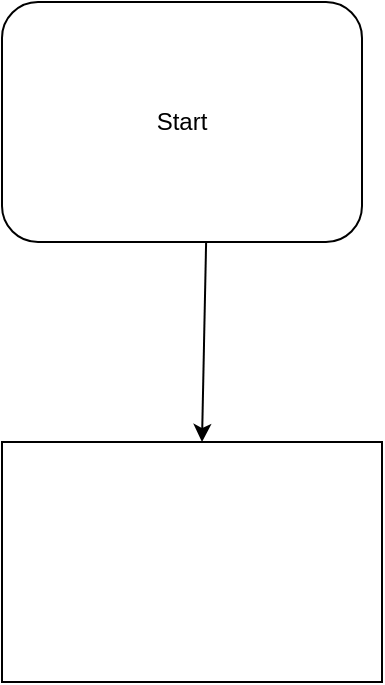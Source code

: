 <mxfile version="25.0.3">
  <diagram name="Page-1" id="URU7OPJg2E1jIh0Mx3xz">
    <mxGraphModel dx="1434" dy="819" grid="1" gridSize="10" guides="1" tooltips="1" connect="1" arrows="1" fold="1" page="1" pageScale="1" pageWidth="850" pageHeight="1100" math="0" shadow="0">
      <root>
        <mxCell id="0" />
        <mxCell id="1" parent="0" />
        <mxCell id="exBvfdX_SNHcnkoSxR9r-1" value="Start" style="rounded=1;whiteSpace=wrap;html=1;" vertex="1" parent="1">
          <mxGeometry x="340" y="160" width="180" height="120" as="geometry" />
        </mxCell>
        <mxCell id="exBvfdX_SNHcnkoSxR9r-2" value="" style="endArrow=classic;html=1;rounded=0;exitX=0.567;exitY=1;exitDx=0;exitDy=0;exitPerimeter=0;" edge="1" parent="1" source="exBvfdX_SNHcnkoSxR9r-1">
          <mxGeometry width="50" height="50" relative="1" as="geometry">
            <mxPoint x="400" y="450" as="sourcePoint" />
            <mxPoint x="440" y="380" as="targetPoint" />
          </mxGeometry>
        </mxCell>
        <mxCell id="exBvfdX_SNHcnkoSxR9r-3" value="" style="rounded=0;whiteSpace=wrap;html=1;" vertex="1" parent="1">
          <mxGeometry x="340" y="380" width="190" height="120" as="geometry" />
        </mxCell>
      </root>
    </mxGraphModel>
  </diagram>
</mxfile>
